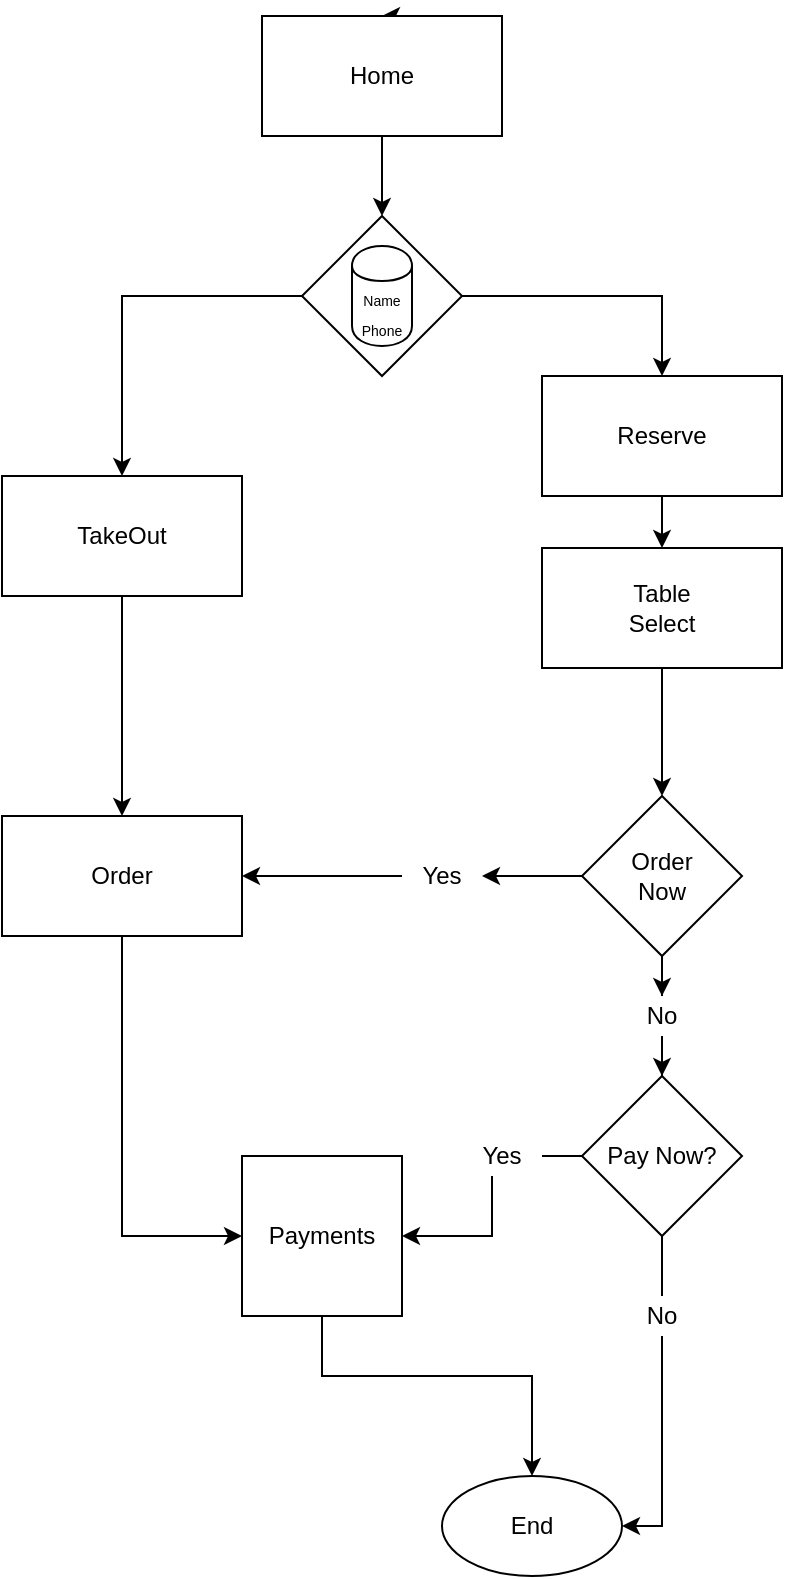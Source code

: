 <mxfile version="10.7.7" type="github"><diagram id="D8uKPw9v5uFCPB0eawcg" name="Page-1"><mxGraphModel dx="1010" dy="588" grid="1" gridSize="10" guides="1" tooltips="1" connect="1" arrows="1" fold="1" page="1" pageScale="1" pageWidth="827" pageHeight="1169" math="0" shadow="0"><root><mxCell id="0"/><mxCell id="1" parent="0"/><mxCell id="vkeiflr1lw_zt9oHJm6h-22" style="edgeStyle=orthogonalEdgeStyle;rounded=0;orthogonalLoop=1;jettySize=auto;html=1;entryX=0.5;entryY=0;entryDx=0;entryDy=0;" edge="1" parent="1" source="vkeiflr1lw_zt9oHJm6h-1" target="vkeiflr1lw_zt9oHJm6h-19"><mxGeometry relative="1" as="geometry"><mxPoint x="270" y="440" as="targetPoint"/></mxGeometry></mxCell><mxCell id="vkeiflr1lw_zt9oHJm6h-1" value="TakeOut" style="rounded=0;whiteSpace=wrap;html=1;" vertex="1" parent="1"><mxGeometry x="210" y="290" width="120" height="60" as="geometry"/></mxCell><mxCell id="vkeiflr1lw_zt9oHJm6h-4" style="edgeStyle=orthogonalEdgeStyle;rounded=0;orthogonalLoop=1;jettySize=auto;html=1;exitX=0.75;exitY=0;exitDx=0;exitDy=0;" edge="1" parent="1" source="vkeiflr1lw_zt9oHJm6h-2"><mxGeometry relative="1" as="geometry"><mxPoint x="400" y="60" as="targetPoint"/></mxGeometry></mxCell><mxCell id="vkeiflr1lw_zt9oHJm6h-6" style="edgeStyle=orthogonalEdgeStyle;rounded=0;orthogonalLoop=1;jettySize=auto;html=1;" edge="1" parent="1" source="vkeiflr1lw_zt9oHJm6h-2" target="vkeiflr1lw_zt9oHJm6h-5"><mxGeometry relative="1" as="geometry"/></mxCell><mxCell id="vkeiflr1lw_zt9oHJm6h-2" value="Home" style="rounded=0;whiteSpace=wrap;html=1;" vertex="1" parent="1"><mxGeometry x="340" y="60" width="120" height="60" as="geometry"/></mxCell><mxCell id="vkeiflr1lw_zt9oHJm6h-11" style="edgeStyle=orthogonalEdgeStyle;rounded=0;orthogonalLoop=1;jettySize=auto;html=1;" edge="1" parent="1" source="vkeiflr1lw_zt9oHJm6h-3" target="vkeiflr1lw_zt9oHJm6h-10"><mxGeometry relative="1" as="geometry"/></mxCell><mxCell id="vkeiflr1lw_zt9oHJm6h-3" value="Reserve" style="rounded=0;whiteSpace=wrap;html=1;" vertex="1" parent="1"><mxGeometry x="480" y="240" width="120" height="60" as="geometry"/></mxCell><mxCell id="vkeiflr1lw_zt9oHJm6h-7" style="edgeStyle=orthogonalEdgeStyle;rounded=0;orthogonalLoop=1;jettySize=auto;html=1;entryX=0.5;entryY=0;entryDx=0;entryDy=0;" edge="1" parent="1" source="vkeiflr1lw_zt9oHJm6h-5" target="vkeiflr1lw_zt9oHJm6h-1"><mxGeometry relative="1" as="geometry"/></mxCell><mxCell id="vkeiflr1lw_zt9oHJm6h-8" style="edgeStyle=orthogonalEdgeStyle;rounded=0;orthogonalLoop=1;jettySize=auto;html=1;entryX=0.5;entryY=0;entryDx=0;entryDy=0;" edge="1" parent="1" source="vkeiflr1lw_zt9oHJm6h-5" target="vkeiflr1lw_zt9oHJm6h-3"><mxGeometry relative="1" as="geometry"/></mxCell><mxCell id="vkeiflr1lw_zt9oHJm6h-5" value="" style="rhombus;whiteSpace=wrap;html=1;" vertex="1" parent="1"><mxGeometry x="360" y="160" width="80" height="80" as="geometry"/></mxCell><mxCell id="vkeiflr1lw_zt9oHJm6h-9" value="&lt;font style=&quot;font-size: 7px&quot;&gt;Name&lt;br&gt;Phone&lt;/font&gt;&lt;br&gt;" style="shape=cylinder;whiteSpace=wrap;html=1;boundedLbl=1;backgroundOutline=1;" vertex="1" parent="1"><mxGeometry x="385" y="175" width="30" height="50" as="geometry"/></mxCell><mxCell id="vkeiflr1lw_zt9oHJm6h-24" style="edgeStyle=orthogonalEdgeStyle;rounded=0;orthogonalLoop=1;jettySize=auto;html=1;" edge="1" parent="1" source="vkeiflr1lw_zt9oHJm6h-10" target="vkeiflr1lw_zt9oHJm6h-15"><mxGeometry relative="1" as="geometry"/></mxCell><mxCell id="vkeiflr1lw_zt9oHJm6h-10" value="Table&lt;br&gt;Select&lt;br&gt;" style="rounded=0;whiteSpace=wrap;html=1;" vertex="1" parent="1"><mxGeometry x="480" y="326" width="120" height="60" as="geometry"/></mxCell><mxCell id="vkeiflr1lw_zt9oHJm6h-23" style="edgeStyle=orthogonalEdgeStyle;rounded=0;orthogonalLoop=1;jettySize=auto;html=1;" edge="1" parent="1" source="vkeiflr1lw_zt9oHJm6h-37" target="vkeiflr1lw_zt9oHJm6h-19"><mxGeometry relative="1" as="geometry"/></mxCell><mxCell id="vkeiflr1lw_zt9oHJm6h-41" style="edgeStyle=orthogonalEdgeStyle;rounded=0;orthogonalLoop=1;jettySize=auto;html=1;entryX=0.5;entryY=0;entryDx=0;entryDy=0;" edge="1" parent="1" source="vkeiflr1lw_zt9oHJm6h-39" target="vkeiflr1lw_zt9oHJm6h-27"><mxGeometry relative="1" as="geometry"/></mxCell><mxCell id="vkeiflr1lw_zt9oHJm6h-15" value="Order&lt;br&gt;Now&lt;br&gt;" style="rhombus;whiteSpace=wrap;html=1;" vertex="1" parent="1"><mxGeometry x="500" y="450" width="80" height="80" as="geometry"/></mxCell><mxCell id="vkeiflr1lw_zt9oHJm6h-33" style="edgeStyle=orthogonalEdgeStyle;rounded=0;orthogonalLoop=1;jettySize=auto;html=1;entryX=0;entryY=0.5;entryDx=0;entryDy=0;" edge="1" parent="1" source="vkeiflr1lw_zt9oHJm6h-19" target="vkeiflr1lw_zt9oHJm6h-26"><mxGeometry relative="1" as="geometry"/></mxCell><mxCell id="vkeiflr1lw_zt9oHJm6h-19" value="Order" style="rounded=0;whiteSpace=wrap;html=1;" vertex="1" parent="1"><mxGeometry x="210" y="460" width="120" height="60" as="geometry"/></mxCell><mxCell id="vkeiflr1lw_zt9oHJm6h-25" value="End" style="ellipse;whiteSpace=wrap;html=1;" vertex="1" parent="1"><mxGeometry x="430" y="790" width="90" height="50" as="geometry"/></mxCell><mxCell id="vkeiflr1lw_zt9oHJm6h-32" style="edgeStyle=orthogonalEdgeStyle;rounded=0;orthogonalLoop=1;jettySize=auto;html=1;" edge="1" parent="1" source="vkeiflr1lw_zt9oHJm6h-26" target="vkeiflr1lw_zt9oHJm6h-25"><mxGeometry relative="1" as="geometry"><Array as="points"><mxPoint x="370" y="740"/><mxPoint x="475" y="740"/></Array></mxGeometry></mxCell><mxCell id="vkeiflr1lw_zt9oHJm6h-26" value="Payments&lt;br&gt;" style="whiteSpace=wrap;html=1;aspect=fixed;" vertex="1" parent="1"><mxGeometry x="330" y="630" width="80" height="80" as="geometry"/></mxCell><mxCell id="vkeiflr1lw_zt9oHJm6h-29" style="edgeStyle=orthogonalEdgeStyle;rounded=0;orthogonalLoop=1;jettySize=auto;html=1;entryX=1;entryY=0.5;entryDx=0;entryDy=0;" edge="1" parent="1" source="vkeiflr1lw_zt9oHJm6h-27" target="vkeiflr1lw_zt9oHJm6h-26"><mxGeometry relative="1" as="geometry"/></mxCell><mxCell id="vkeiflr1lw_zt9oHJm6h-31" style="edgeStyle=orthogonalEdgeStyle;rounded=0;orthogonalLoop=1;jettySize=auto;html=1;entryX=1;entryY=0.5;entryDx=0;entryDy=0;" edge="1" parent="1" source="vkeiflr1lw_zt9oHJm6h-27" target="vkeiflr1lw_zt9oHJm6h-25"><mxGeometry relative="1" as="geometry"/></mxCell><mxCell id="vkeiflr1lw_zt9oHJm6h-27" value="Pay Now?" style="rhombus;whiteSpace=wrap;html=1;" vertex="1" parent="1"><mxGeometry x="500" y="590" width="80" height="80" as="geometry"/></mxCell><mxCell id="vkeiflr1lw_zt9oHJm6h-34" value="No&lt;br&gt;" style="text;html=1;align=center;verticalAlign=middle;whiteSpace=wrap;rounded=0;fillColor=#ffffff;" vertex="1" parent="1"><mxGeometry x="520" y="700" width="40" height="20" as="geometry"/></mxCell><mxCell id="vkeiflr1lw_zt9oHJm6h-35" value="Yes" style="text;html=1;strokeColor=none;fillColor=#ffffff;align=center;verticalAlign=middle;whiteSpace=wrap;rounded=0;" vertex="1" parent="1"><mxGeometry x="440" y="620" width="40" height="20" as="geometry"/></mxCell><mxCell id="vkeiflr1lw_zt9oHJm6h-37" value="Yes" style="text;html=1;strokeColor=none;fillColor=#ffffff;align=center;verticalAlign=middle;whiteSpace=wrap;rounded=0;" vertex="1" parent="1"><mxGeometry x="410" y="480" width="40" height="20" as="geometry"/></mxCell><mxCell id="vkeiflr1lw_zt9oHJm6h-38" style="edgeStyle=orthogonalEdgeStyle;rounded=0;orthogonalLoop=1;jettySize=auto;html=1;" edge="1" parent="1" source="vkeiflr1lw_zt9oHJm6h-15" target="vkeiflr1lw_zt9oHJm6h-37"><mxGeometry relative="1" as="geometry"><mxPoint x="500" y="490" as="sourcePoint"/><mxPoint x="330" y="490" as="targetPoint"/></mxGeometry></mxCell><mxCell id="vkeiflr1lw_zt9oHJm6h-39" value="No&lt;br&gt;" style="text;html=1;align=center;verticalAlign=middle;whiteSpace=wrap;rounded=0;fillColor=#ffffff;" vertex="1" parent="1"><mxGeometry x="520" y="550" width="40" height="20" as="geometry"/></mxCell><mxCell id="vkeiflr1lw_zt9oHJm6h-42" style="edgeStyle=orthogonalEdgeStyle;rounded=0;orthogonalLoop=1;jettySize=auto;html=1;entryX=0.5;entryY=0;entryDx=0;entryDy=0;" edge="1" parent="1" source="vkeiflr1lw_zt9oHJm6h-15" target="vkeiflr1lw_zt9oHJm6h-39"><mxGeometry relative="1" as="geometry"><mxPoint x="540" y="530" as="sourcePoint"/><mxPoint x="540" y="590" as="targetPoint"/></mxGeometry></mxCell></root></mxGraphModel></diagram></mxfile>